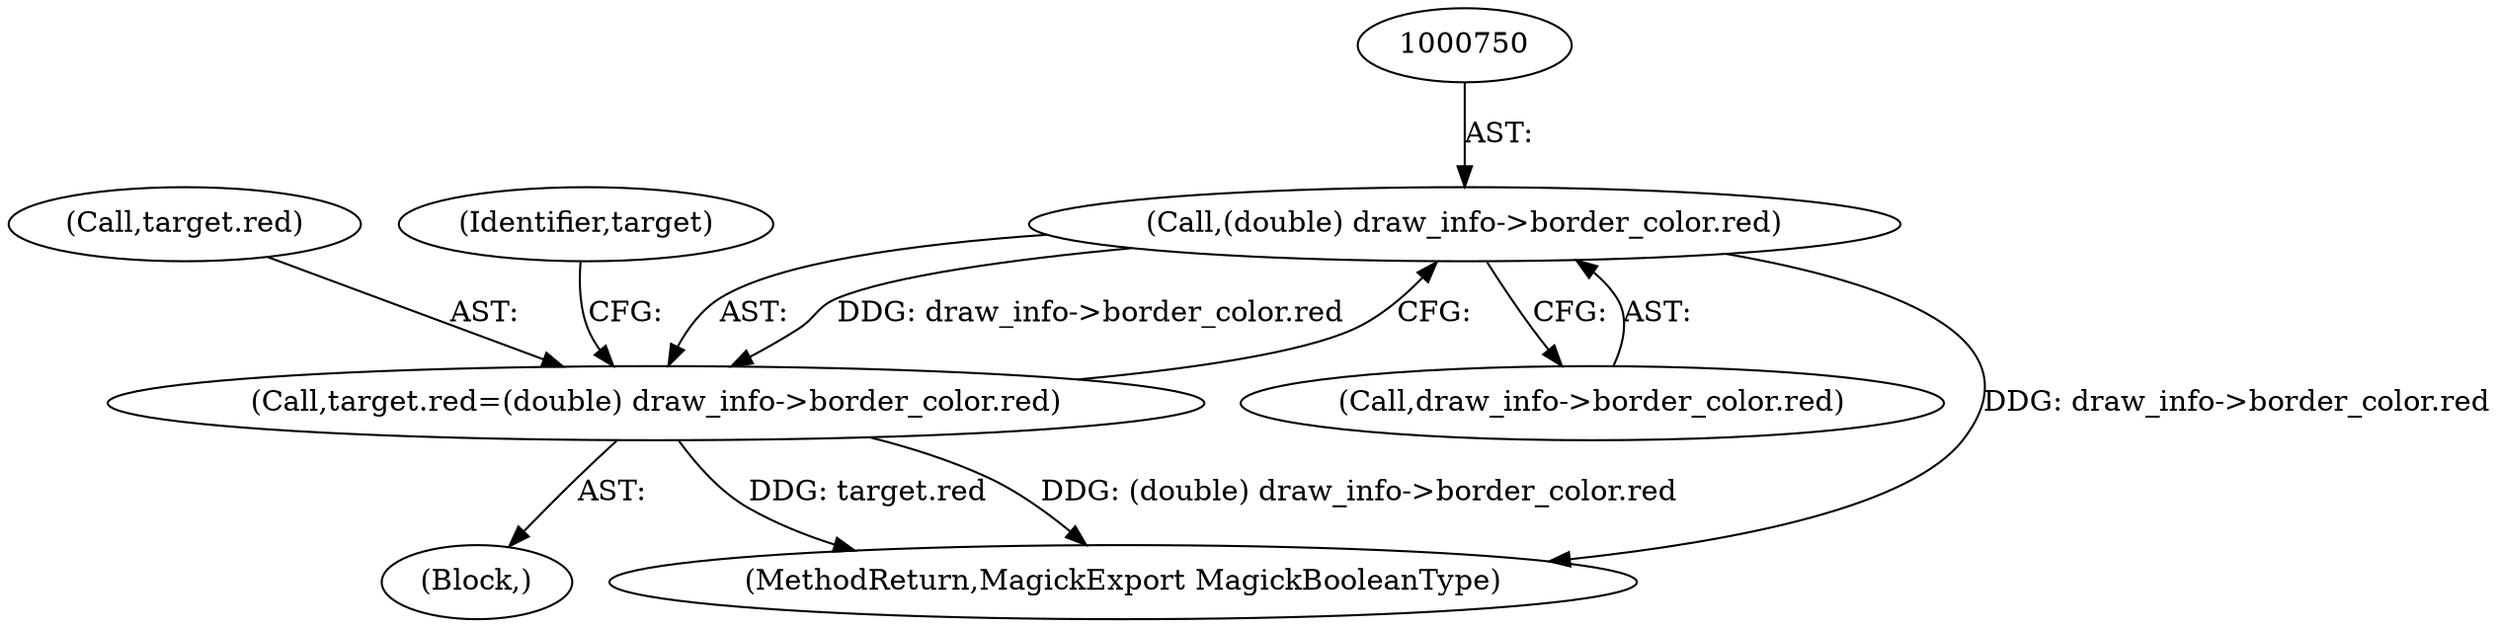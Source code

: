 digraph "0_ImageMagick_726812fa2fa7ce16bcf58f6e115f65427a1c0950_2@pointer" {
"1000749" [label="(Call,(double) draw_info->border_color.red)"];
"1000745" [label="(Call,target.red=(double) draw_info->border_color.red)"];
"1000745" [label="(Call,target.red=(double) draw_info->border_color.red)"];
"1000746" [label="(Call,target.red)"];
"1000744" [label="(Block,)"];
"1000751" [label="(Call,draw_info->border_color.red)"];
"1000749" [label="(Call,(double) draw_info->border_color.red)"];
"1001629" [label="(MethodReturn,MagickExport MagickBooleanType)"];
"1000758" [label="(Identifier,target)"];
"1000749" -> "1000745"  [label="AST: "];
"1000749" -> "1000751"  [label="CFG: "];
"1000750" -> "1000749"  [label="AST: "];
"1000751" -> "1000749"  [label="AST: "];
"1000745" -> "1000749"  [label="CFG: "];
"1000749" -> "1001629"  [label="DDG: draw_info->border_color.red"];
"1000749" -> "1000745"  [label="DDG: draw_info->border_color.red"];
"1000745" -> "1000744"  [label="AST: "];
"1000746" -> "1000745"  [label="AST: "];
"1000758" -> "1000745"  [label="CFG: "];
"1000745" -> "1001629"  [label="DDG: target.red"];
"1000745" -> "1001629"  [label="DDG: (double) draw_info->border_color.red"];
}
